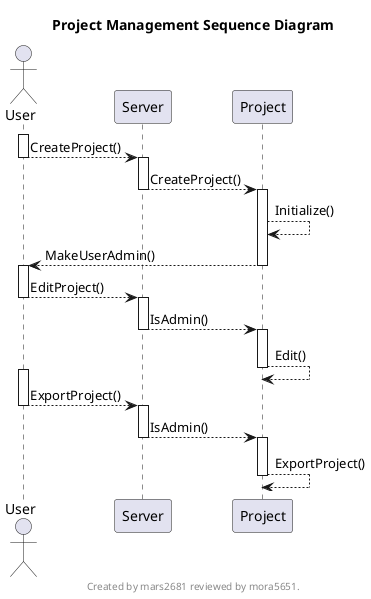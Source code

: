 @startuml
title Project Management Sequence Diagram
footer 
Created by mars2681 reviewed by mora5651.
endfooter

actor User

activate User
User --> Server : CreateProject()
deactivate User
activate Server
Server --> Project : CreateProject()
deactivate Server
activate Project
Project --> Project : Initialize()
Project --> User : MakeUserAdmin()
deactivate Project


activate User
User --> Server : EditProject()
deactivate User
activate Server
Server --> Project : IsAdmin()
deactivate Server
activate Project
Project --> Project : Edit()
deactivate Project


activate User
User --> Server : ExportProject()
deactivate User
activate Server
Server --> Project : IsAdmin()
deactivate Server
activate Project
Project --> Project : ExportProject()
deactivate Project


deactivate User


@enduml

